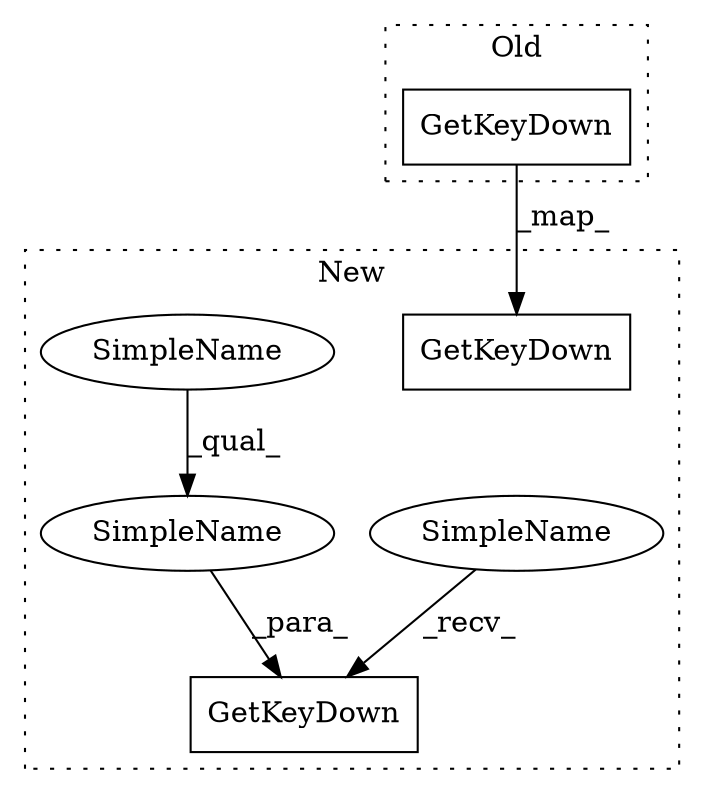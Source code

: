 digraph G {
subgraph cluster0 {
1 [label="GetKeyDown" a="32" s="618,643" l="11,1" shape="box"];
label = "Old";
style="dotted";
}
subgraph cluster1 {
2 [label="GetKeyDown" a="32" s="710,735" l="11,1" shape="box"];
3 [label="GetKeyDown" a="32" s="746,776" l="11,1" shape="box"];
4 [label="SimpleName" a="42" s="757" l="19" shape="ellipse"];
5 [label="SimpleName" a="42" s="740" l="5" shape="ellipse"];
6 [label="SimpleName" a="42" s="757" l="7" shape="ellipse"];
label = "New";
style="dotted";
}
1 -> 2 [label="_map_"];
4 -> 3 [label="_para_"];
5 -> 3 [label="_recv_"];
6 -> 4 [label="_qual_"];
}